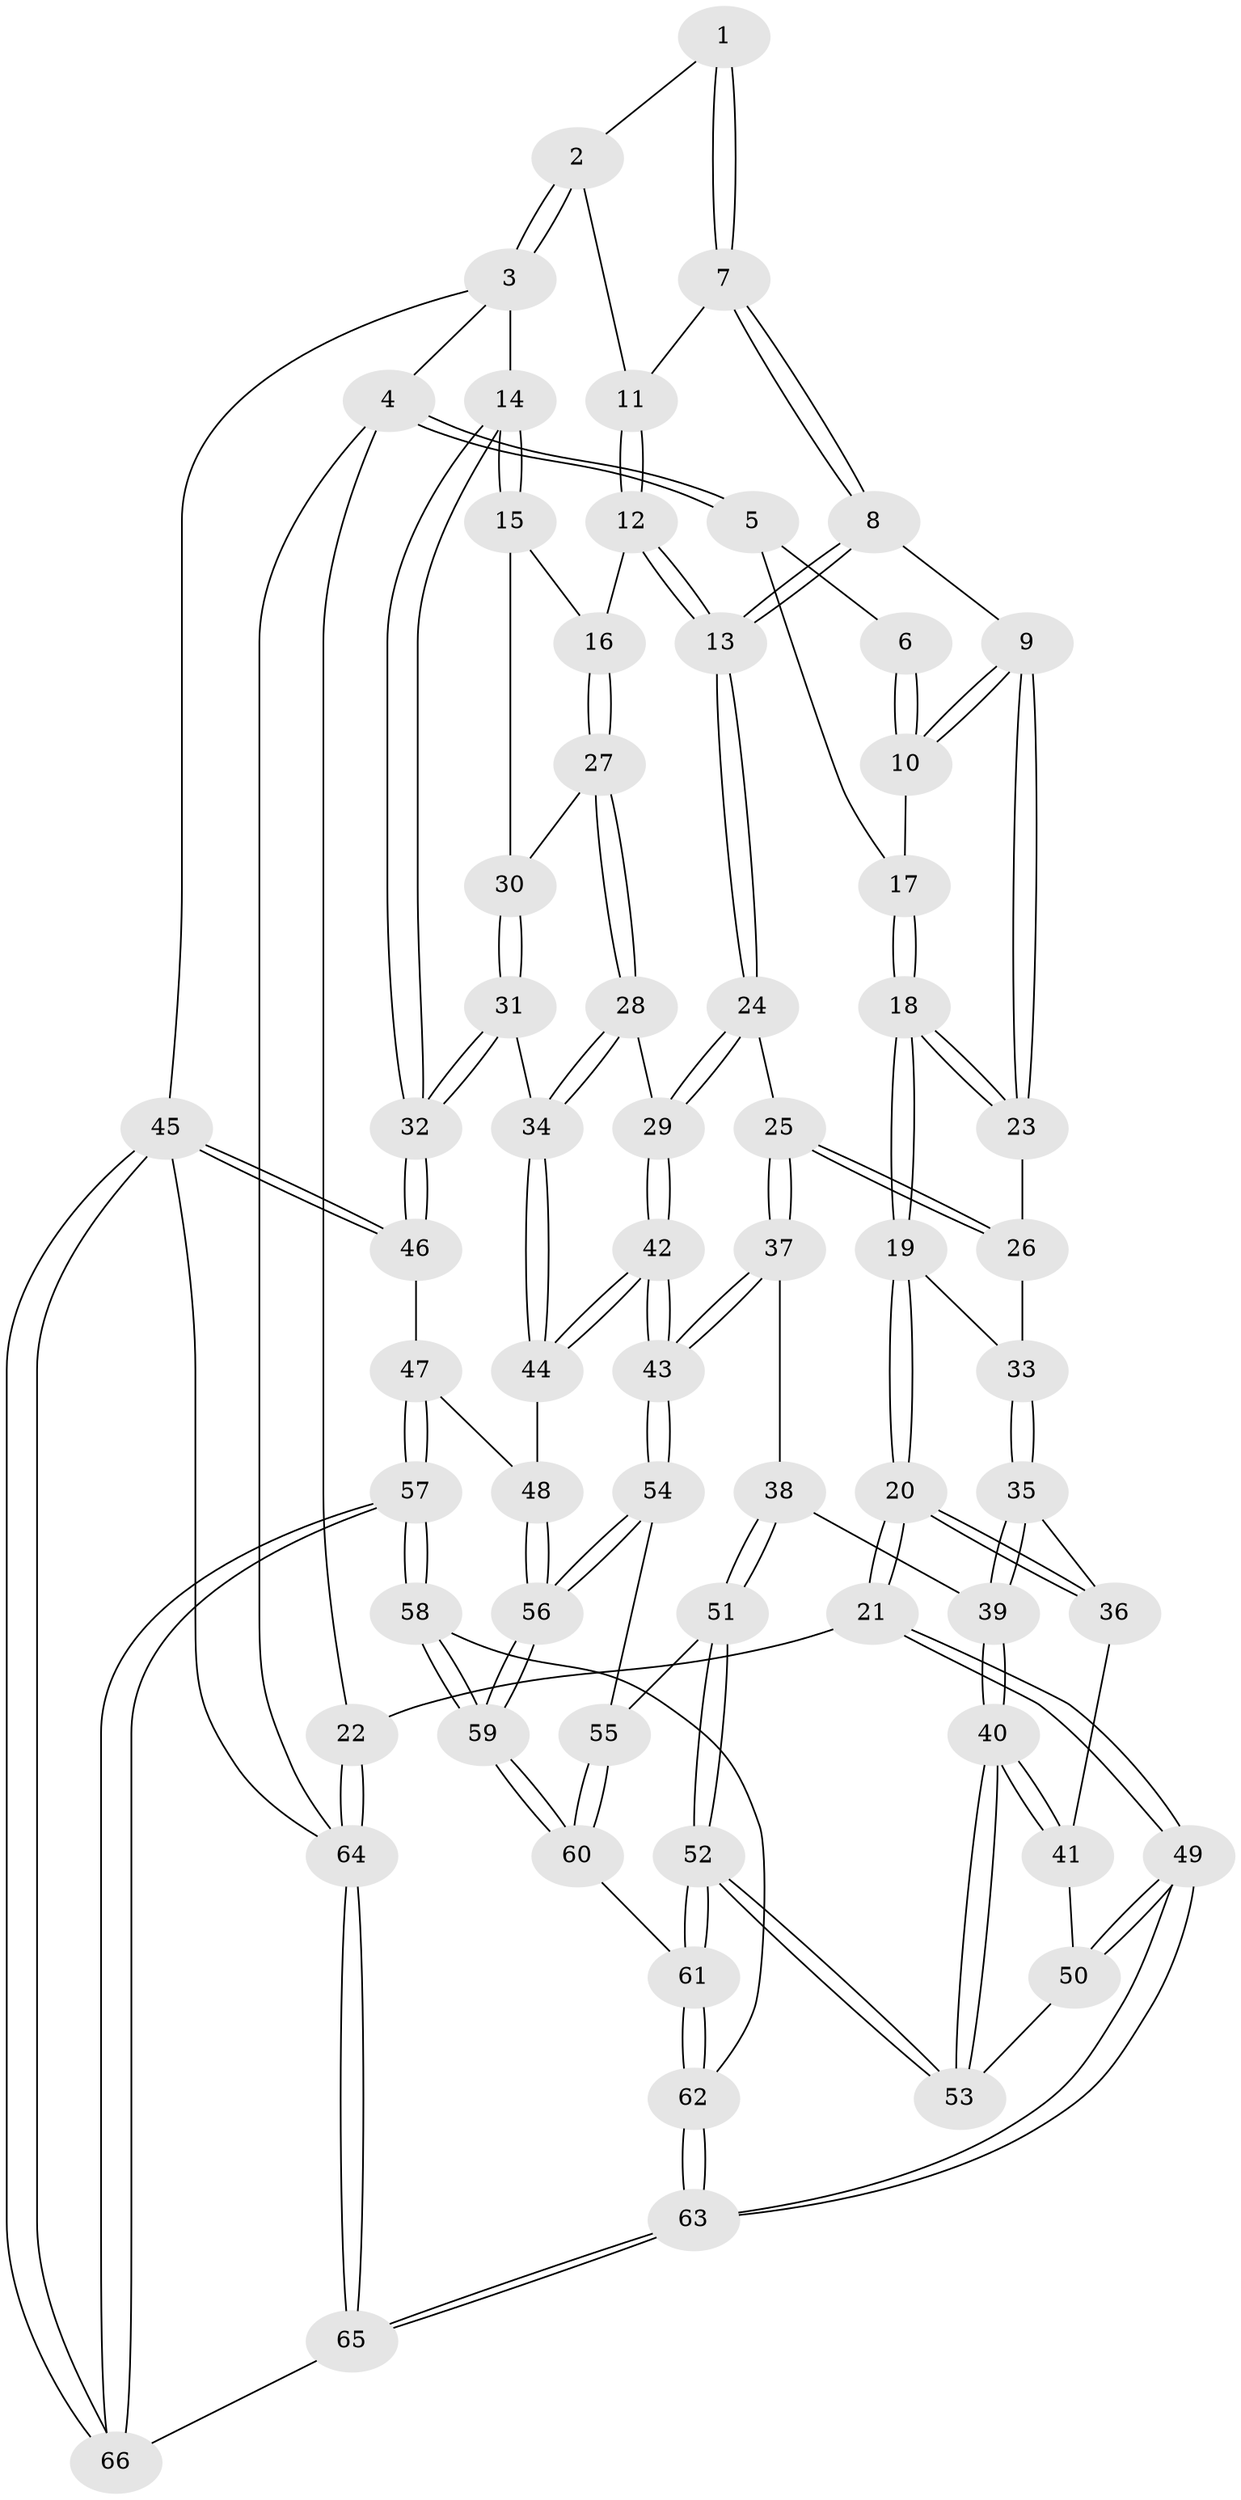 // coarse degree distribution, {3: 0.1282051282051282, 4: 0.5897435897435898, 7: 0.02564102564102564, 5: 0.20512820512820512, 6: 0.05128205128205128}
// Generated by graph-tools (version 1.1) at 2025/52/02/27/25 19:52:36]
// undirected, 66 vertices, 162 edges
graph export_dot {
graph [start="1"]
  node [color=gray90,style=filled];
  1 [pos="+0.3148028160311454+0"];
  2 [pos="+0.7292058288054699+0"];
  3 [pos="+1+0"];
  4 [pos="+0+0"];
  5 [pos="+0+0"];
  6 [pos="+0.2704453254750832+0"];
  7 [pos="+0.4539596079898729+0.12213114967604094"];
  8 [pos="+0.42818152754794525+0.2416759298924207"];
  9 [pos="+0.41721282619108047+0.2421557005076613"];
  10 [pos="+0.39614342302448985+0.2336206391750314"];
  11 [pos="+0.6850789728320338+0.08589822084849148"];
  12 [pos="+0.6911996338762656+0.1758643685358719"];
  13 [pos="+0.5243096965063034+0.30138558219979894"];
  14 [pos="+1+0"];
  15 [pos="+0.8610770008443986+0.2575024919074571"];
  16 [pos="+0.7310880306983053+0.214007828155565"];
  17 [pos="+0.19025059632523922+0.19250498721003367"];
  18 [pos="+0.1938610787658898+0.3105357311722548"];
  19 [pos="+0.1917057821022911+0.31774640417258176"];
  20 [pos="+0.030887761862132133+0.48230319552358586"];
  21 [pos="+0.020624981011864274+0.48740704270073903"];
  22 [pos="+0+0.4614809464122259"];
  23 [pos="+0.3416313402568895+0.3437390611882656"];
  24 [pos="+0.5275932588418119+0.4302810913511883"];
  25 [pos="+0.5115249914151503+0.44444140302492324"];
  26 [pos="+0.3466401720598708+0.3717010304135657"];
  27 [pos="+0.7207927496662146+0.41359495914950195"];
  28 [pos="+0.7097156967321543+0.46052517358224637"];
  29 [pos="+0.6495937567089568+0.4708866303443567"];
  30 [pos="+0.8796436017631244+0.3235133929139174"];
  31 [pos="+0.9299377743118936+0.4298758269147874"];
  32 [pos="+1+0.5361129362124166"];
  33 [pos="+0.29080858839208934+0.4607339454766858"];
  34 [pos="+0.7612317270063536+0.48823912508793127"];
  35 [pos="+0.29344219924113407+0.48108459771645584"];
  36 [pos="+0.2588124465749393+0.5009979463445013"];
  37 [pos="+0.4561101221631588+0.5211475418901446"];
  38 [pos="+0.4264449452297893+0.5421966039391847"];
  39 [pos="+0.4208459442523429+0.5426189737713557"];
  40 [pos="+0.32358726672714927+0.6406775837278693"];
  41 [pos="+0.24464765343284917+0.5576407768409155"];
  42 [pos="+0.6359042448302024+0.6474001859508317"];
  43 [pos="+0.6230848682472984+0.6663002018360121"];
  44 [pos="+0.7890185710132677+0.6023565690014006"];
  45 [pos="+1+1"];
  46 [pos="+1+0.6766906931546908"];
  47 [pos="+0.8080770494447956+0.6185192164693627"];
  48 [pos="+0.7958549674965857+0.6097856742747277"];
  49 [pos="+0.1326895369856933+0.649385110392534"];
  50 [pos="+0.19278497633914893+0.6326971790629686"];
  51 [pos="+0.4517652588828213+0.642308841848787"];
  52 [pos="+0.3253665185330667+0.79118005755376"];
  53 [pos="+0.3081004241922058+0.6663452856975317"];
  54 [pos="+0.6174090458875569+0.7069370715636041"];
  55 [pos="+0.4525114464774271+0.6433045581544645"];
  56 [pos="+0.6301911972757004+0.8137411677207296"];
  57 [pos="+0.7405284643503139+0.9916940348304946"];
  58 [pos="+0.6503899015252058+0.8697083694039142"];
  59 [pos="+0.6304029634469598+0.8370920578836901"];
  60 [pos="+0.48840219313979444+0.791901237507711"];
  61 [pos="+0.32400024450854387+0.8076619694695509"];
  62 [pos="+0.21513506988864806+0.9315642497471825"];
  63 [pos="+0.09432945139334022+1"];
  64 [pos="+0+1"];
  65 [pos="+0.028179688191416287+1"];
  66 [pos="+0.7969771596946474+1"];
  1 -- 2;
  1 -- 7;
  1 -- 7;
  2 -- 3;
  2 -- 3;
  2 -- 11;
  3 -- 4;
  3 -- 14;
  3 -- 45;
  4 -- 5;
  4 -- 5;
  4 -- 22;
  4 -- 64;
  5 -- 6;
  5 -- 17;
  6 -- 10;
  6 -- 10;
  7 -- 8;
  7 -- 8;
  7 -- 11;
  8 -- 9;
  8 -- 13;
  8 -- 13;
  9 -- 10;
  9 -- 10;
  9 -- 23;
  9 -- 23;
  10 -- 17;
  11 -- 12;
  11 -- 12;
  12 -- 13;
  12 -- 13;
  12 -- 16;
  13 -- 24;
  13 -- 24;
  14 -- 15;
  14 -- 15;
  14 -- 32;
  14 -- 32;
  15 -- 16;
  15 -- 30;
  16 -- 27;
  16 -- 27;
  17 -- 18;
  17 -- 18;
  18 -- 19;
  18 -- 19;
  18 -- 23;
  18 -- 23;
  19 -- 20;
  19 -- 20;
  19 -- 33;
  20 -- 21;
  20 -- 21;
  20 -- 36;
  20 -- 36;
  21 -- 22;
  21 -- 49;
  21 -- 49;
  22 -- 64;
  22 -- 64;
  23 -- 26;
  24 -- 25;
  24 -- 29;
  24 -- 29;
  25 -- 26;
  25 -- 26;
  25 -- 37;
  25 -- 37;
  26 -- 33;
  27 -- 28;
  27 -- 28;
  27 -- 30;
  28 -- 29;
  28 -- 34;
  28 -- 34;
  29 -- 42;
  29 -- 42;
  30 -- 31;
  30 -- 31;
  31 -- 32;
  31 -- 32;
  31 -- 34;
  32 -- 46;
  32 -- 46;
  33 -- 35;
  33 -- 35;
  34 -- 44;
  34 -- 44;
  35 -- 36;
  35 -- 39;
  35 -- 39;
  36 -- 41;
  37 -- 38;
  37 -- 43;
  37 -- 43;
  38 -- 39;
  38 -- 51;
  38 -- 51;
  39 -- 40;
  39 -- 40;
  40 -- 41;
  40 -- 41;
  40 -- 53;
  40 -- 53;
  41 -- 50;
  42 -- 43;
  42 -- 43;
  42 -- 44;
  42 -- 44;
  43 -- 54;
  43 -- 54;
  44 -- 48;
  45 -- 46;
  45 -- 46;
  45 -- 66;
  45 -- 66;
  45 -- 64;
  46 -- 47;
  47 -- 48;
  47 -- 57;
  47 -- 57;
  48 -- 56;
  48 -- 56;
  49 -- 50;
  49 -- 50;
  49 -- 63;
  49 -- 63;
  50 -- 53;
  51 -- 52;
  51 -- 52;
  51 -- 55;
  52 -- 53;
  52 -- 53;
  52 -- 61;
  52 -- 61;
  54 -- 55;
  54 -- 56;
  54 -- 56;
  55 -- 60;
  55 -- 60;
  56 -- 59;
  56 -- 59;
  57 -- 58;
  57 -- 58;
  57 -- 66;
  57 -- 66;
  58 -- 59;
  58 -- 59;
  58 -- 62;
  59 -- 60;
  59 -- 60;
  60 -- 61;
  61 -- 62;
  61 -- 62;
  62 -- 63;
  62 -- 63;
  63 -- 65;
  63 -- 65;
  64 -- 65;
  64 -- 65;
  65 -- 66;
}
